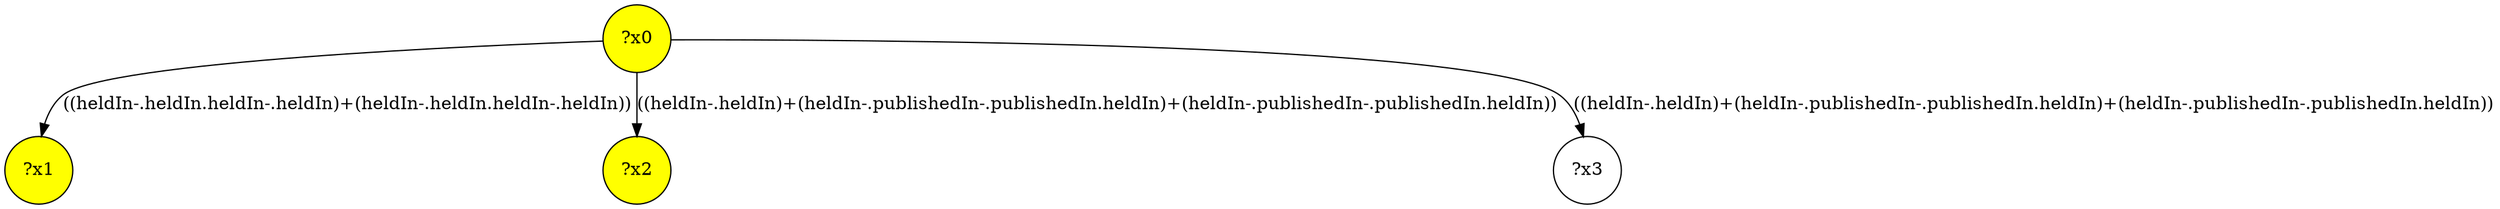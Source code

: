 digraph g {
	x1 [fillcolor="yellow", style="filled," shape=circle, label="?x1"];
	x0 [fillcolor="yellow", style="filled," shape=circle, label="?x0"];
	x2 [fillcolor="yellow", style="filled," shape=circle, label="?x2"];
	x0 -> x1 [label="((heldIn-.heldIn.heldIn-.heldIn)+(heldIn-.heldIn.heldIn-.heldIn))"];
	x0 -> x2 [label="((heldIn-.heldIn)+(heldIn-.publishedIn-.publishedIn.heldIn)+(heldIn-.publishedIn-.publishedIn.heldIn))"];
	x3 [shape=circle, label="?x3"];
	x0 -> x3 [label="((heldIn-.heldIn)+(heldIn-.publishedIn-.publishedIn.heldIn)+(heldIn-.publishedIn-.publishedIn.heldIn))"];
}
